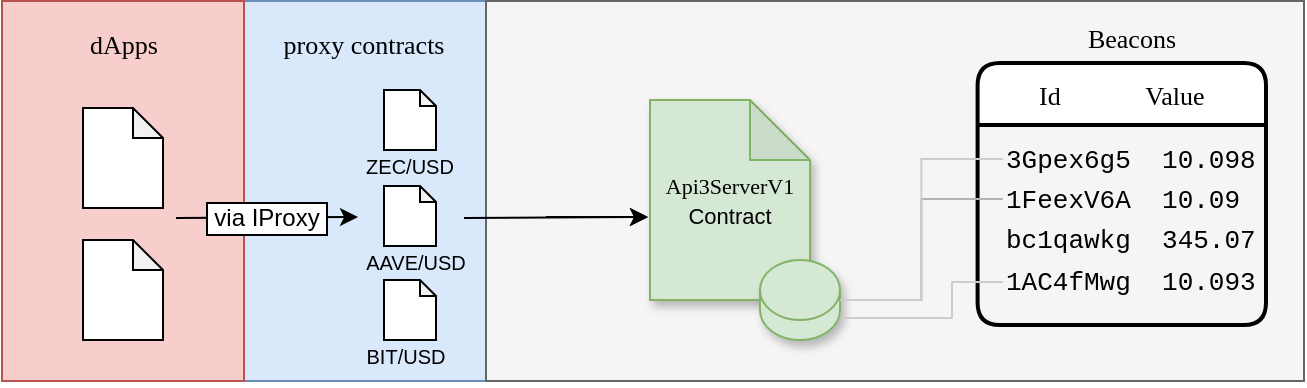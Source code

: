 <mxfile version="21.2.1" type="device">
  <diagram id="epeuK9tiZNhBeNn9xmnz" name="Page-1">
    <mxGraphModel dx="1090" dy="732" grid="1" gridSize="10" guides="1" tooltips="1" connect="1" arrows="1" fold="1" page="1" pageScale="1" pageWidth="850" pageHeight="1100" math="0" shadow="0">
      <root>
        <mxCell id="0" />
        <mxCell id="1" parent="0" />
        <mxCell id="opDAbmwSTZjlIk4SjYvQ-1" value="" style="rounded=0;whiteSpace=wrap;html=1;shadow=0;fillColor=#dae8fc;strokeColor=#6c8ebf;" parent="1" vertex="1">
          <mxGeometry x="150" y="11.5" width="121" height="190" as="geometry" />
        </mxCell>
        <mxCell id="NoRTqzh0vrnsL0sNOecZ-1" value="" style="rounded=0;whiteSpace=wrap;html=1;shadow=0;fillColor=#f5f5f5;fontColor=#333333;strokeColor=#666666;" parent="1" vertex="1">
          <mxGeometry x="271" y="11.5" width="409" height="190" as="geometry" />
        </mxCell>
        <mxCell id="NoRTqzh0vrnsL0sNOecZ-3" value="&lt;font style=&quot;font-size: 11px;&quot;&gt;&lt;font style=&quot;font-size: 11px;&quot; face=&quot;Verdana&quot;&gt;Api3ServerV1&lt;br&gt;&lt;/font&gt;Contract&lt;br&gt;&lt;/font&gt;" style="shape=note;whiteSpace=wrap;html=1;backgroundOutline=1;darkOpacity=0.05;shadow=1;fillColor=#d5e8d4;strokeColor=#82b366;" parent="1" vertex="1">
          <mxGeometry x="353" y="61" width="80" height="100" as="geometry" />
        </mxCell>
        <mxCell id="NoRTqzh0vrnsL0sNOecZ-5" value="" style="shape=cylinder3;whiteSpace=wrap;html=1;boundedLbl=1;backgroundOutline=1;size=15;shadow=1;fontSize=14;fillColor=#d5e8d4;strokeColor=#82b366;" parent="1" vertex="1">
          <mxGeometry x="408" y="141" width="40" height="40" as="geometry" />
        </mxCell>
        <mxCell id="NoRTqzh0vrnsL0sNOecZ-15" value="" style="shape=image;verticalLabelPosition=bottom;labelBackgroundColor=default;verticalAlign=top;aspect=fixed;imageAspect=0;image=/Users/warren/DEV/api3-docs/docs/.vuepress/public/img/Beacons-active.png;fontSize=12;" parent="1" vertex="1">
          <mxGeometry x="363" y="65" width="28" height="24.19" as="geometry" />
        </mxCell>
        <mxCell id="ZkRDXA1yUf4qdeJpZ-fq-1" value="Id             Value" style="swimlane;childLayout=stackLayout;horizontal=1;startSize=31;horizontalStack=0;rounded=1;fontSize=13;fontStyle=0;strokeWidth=2;resizeParent=0;resizeLast=1;shadow=0;dashed=0;align=center;arcSize=12;fontFamily=Verdana;" parent="1" vertex="1">
          <mxGeometry x="516.8" y="42.5" width="144.2" height="131" as="geometry">
            <mxRectangle x="385.8" y="100" width="90" height="30" as="alternateBounds" />
          </mxGeometry>
        </mxCell>
        <mxCell id="ZkRDXA1yUf4qdeJpZ-fq-2" value="&lt;font face=&quot;Verdana&quot; size=&quot;1&quot;&gt;&lt;span style=&quot;font-size: 13px&quot;&gt;Beacons&lt;/span&gt;&lt;/font&gt;" style="text;html=1;strokeColor=none;fillColor=none;align=center;verticalAlign=middle;whiteSpace=wrap;rounded=0;fontFamily=Courier New;" parent="1" vertex="1">
          <mxGeometry x="563.9" y="16" width="60" height="30" as="geometry" />
        </mxCell>
        <mxCell id="ZkRDXA1yUf4qdeJpZ-fq-3" value="&lt;span style=&quot;font-size: 13px&quot;&gt;3Gpex6g5&amp;nbsp; 10.098&lt;/span&gt;" style="text;html=1;strokeColor=none;fillColor=none;align=left;verticalAlign=middle;whiteSpace=wrap;rounded=0;fontFamily=Courier New;" parent="1" vertex="1">
          <mxGeometry x="529.4" y="80.5" width="129" height="20" as="geometry" />
        </mxCell>
        <mxCell id="ZkRDXA1yUf4qdeJpZ-fq-4" value="&lt;span style=&quot;font-size: 13px;&quot;&gt;1FeexV6A&amp;nbsp; 10.09&lt;/span&gt;" style="text;html=1;strokeColor=none;fillColor=none;align=left;verticalAlign=middle;whiteSpace=wrap;rounded=0;fontFamily=Courier New;" parent="1" vertex="1">
          <mxGeometry x="529.4" y="100.5" width="129" height="20" as="geometry" />
        </mxCell>
        <mxCell id="ZkRDXA1yUf4qdeJpZ-fq-5" value="&lt;span style=&quot;font-size: 13px;&quot;&gt;bc1qawkg&amp;nbsp; 345.07&lt;/span&gt;" style="text;html=1;strokeColor=none;fillColor=none;align=left;verticalAlign=middle;whiteSpace=wrap;rounded=0;fontFamily=Courier New;" parent="1" vertex="1">
          <mxGeometry x="529.4" y="120.5" width="129" height="20" as="geometry" />
        </mxCell>
        <mxCell id="ZkRDXA1yUf4qdeJpZ-fq-6" value="&lt;span style=&quot;font-size: 13px&quot;&gt;1AC4fMwg&amp;nbsp; 10.093&lt;/span&gt;" style="text;html=1;strokeColor=none;fillColor=none;align=left;verticalAlign=middle;whiteSpace=wrap;rounded=0;fontFamily=Courier New;" parent="1" vertex="1">
          <mxGeometry x="529.4" y="140.5" width="129" height="23" as="geometry" />
        </mxCell>
        <mxCell id="opDAbmwSTZjlIk4SjYvQ-2" value="&lt;font face=&quot;Verdana&quot; style=&quot;font-size: 13px&quot;&gt;proxy contracts&lt;/font&gt;" style="text;html=1;strokeColor=none;fillColor=none;align=center;verticalAlign=middle;whiteSpace=wrap;rounded=0;shadow=1;fontSize=14;" parent="1" vertex="1">
          <mxGeometry x="160" y="17.91" width="100" height="30" as="geometry" />
        </mxCell>
        <mxCell id="6esO2fqhmDVDHc8EEYSy-1" value="" style="endArrow=none;startArrow=classic;html=1;rounded=0;fontSize=11;endFill=0;" parent="1" edge="1">
          <mxGeometry width="50" height="50" relative="1" as="geometry">
            <mxPoint x="352" y="119.5" as="sourcePoint" />
            <mxPoint x="301" y="119.5" as="targetPoint" />
          </mxGeometry>
        </mxCell>
        <mxCell id="ZkRDXA1yUf4qdeJpZ-fq-15" style="edgeStyle=orthogonalEdgeStyle;rounded=0;orthogonalLoop=1;jettySize=auto;html=1;entryX=0;entryY=0.5;entryDx=0;entryDy=0;endArrow=none;endFill=0;strokeWidth=1;strokeColor=#B3B3B3;" parent="1" source="NoRTqzh0vrnsL0sNOecZ-5" target="ZkRDXA1yUf4qdeJpZ-fq-4" edge="1">
          <mxGeometry relative="1" as="geometry" />
        </mxCell>
        <mxCell id="ZkRDXA1yUf4qdeJpZ-fq-16" style="edgeStyle=orthogonalEdgeStyle;orthogonalLoop=1;jettySize=auto;html=1;entryX=0;entryY=0.5;entryDx=0;entryDy=0;rounded=0;endArrow=none;endFill=0;strokeWidth=1;strokeColor=#CCCCCC;" parent="1" source="NoRTqzh0vrnsL0sNOecZ-5" target="ZkRDXA1yUf4qdeJpZ-fq-3" edge="1">
          <mxGeometry relative="1" as="geometry" />
        </mxCell>
        <mxCell id="6esO2fqhmDVDHc8EEYSy-16" value="" style="endArrow=none;html=1;rounded=0;strokeColor=#CCCCCC;fontSize=11;entryX=0;entryY=0.5;entryDx=0;entryDy=0;edgeStyle=orthogonalEdgeStyle;" parent="1" target="ZkRDXA1yUf4qdeJpZ-fq-6" edge="1">
          <mxGeometry width="50" height="50" relative="1" as="geometry">
            <mxPoint x="450" y="170" as="sourcePoint" />
            <mxPoint x="525.4" y="152" as="targetPoint" />
            <Array as="points">
              <mxPoint x="504" y="170" />
              <mxPoint x="504" y="152" />
            </Array>
          </mxGeometry>
        </mxCell>
        <mxCell id="U5wOj4pyh9KZcdxf8Wzi-2" value="" style="shape=note;whiteSpace=wrap;html=1;backgroundOutline=1;darkOpacity=0.05;size=8;" parent="1" vertex="1">
          <mxGeometry x="220" y="56" width="26" height="30" as="geometry" />
        </mxCell>
        <mxCell id="U5wOj4pyh9KZcdxf8Wzi-3" value="" style="shape=note;whiteSpace=wrap;html=1;backgroundOutline=1;darkOpacity=0.05;size=8;" parent="1" vertex="1">
          <mxGeometry x="220" y="104" width="26" height="30" as="geometry" />
        </mxCell>
        <mxCell id="U5wOj4pyh9KZcdxf8Wzi-8" value="" style="shape=note;whiteSpace=wrap;html=1;backgroundOutline=1;darkOpacity=0.05;size=8;" parent="1" vertex="1">
          <mxGeometry x="220" y="151" width="26" height="30" as="geometry" />
        </mxCell>
        <mxCell id="U5wOj4pyh9KZcdxf8Wzi-9" value="&lt;font style=&quot;font-size: 10px;&quot;&gt;AAVE/USD&lt;/font&gt;" style="text;html=1;strokeColor=none;fillColor=none;align=center;verticalAlign=middle;whiteSpace=wrap;rounded=0;fontSize=7;" parent="1" vertex="1">
          <mxGeometry x="206" y="127" width="60" height="30" as="geometry" />
        </mxCell>
        <mxCell id="U5wOj4pyh9KZcdxf8Wzi-10" value="&lt;font style=&quot;font-size: 10px;&quot;&gt;ZEC/USD&lt;/font&gt;" style="text;html=1;strokeColor=none;fillColor=none;align=center;verticalAlign=middle;whiteSpace=wrap;rounded=0;fontSize=7;" parent="1" vertex="1">
          <mxGeometry x="203" y="78.5" width="60" height="30" as="geometry" />
        </mxCell>
        <mxCell id="U5wOj4pyh9KZcdxf8Wzi-11" value="&lt;font style=&quot;font-size: 10px;&quot;&gt;BIT/USD&lt;/font&gt;" style="text;html=1;strokeColor=none;fillColor=none;align=center;verticalAlign=middle;whiteSpace=wrap;rounded=0;fontSize=7;" parent="1" vertex="1">
          <mxGeometry x="201" y="174" width="60" height="30" as="geometry" />
        </mxCell>
        <mxCell id="U5wOj4pyh9KZcdxf8Wzi-12" value="" style="rounded=0;whiteSpace=wrap;html=1;shadow=0;fillColor=#f8cecc;strokeColor=#b85450;" parent="1" vertex="1">
          <mxGeometry x="29" y="11.5" width="121" height="190" as="geometry" />
        </mxCell>
        <mxCell id="U5wOj4pyh9KZcdxf8Wzi-13" value="&lt;font face=&quot;Verdana&quot; style=&quot;font-size: 13px&quot;&gt;dApps&lt;/font&gt;" style="text;html=1;strokeColor=none;fillColor=none;align=center;verticalAlign=middle;whiteSpace=wrap;rounded=0;shadow=1;fontSize=14;" parent="1" vertex="1">
          <mxGeometry x="39.5" y="17.91" width="100" height="30" as="geometry" />
        </mxCell>
        <mxCell id="U5wOj4pyh9KZcdxf8Wzi-14" value="" style="shape=note;whiteSpace=wrap;html=1;backgroundOutline=1;darkOpacity=0.05;fontSize=10;size=15;" parent="1" vertex="1">
          <mxGeometry x="69.5" y="65" width="40" height="50" as="geometry" />
        </mxCell>
        <mxCell id="U5wOj4pyh9KZcdxf8Wzi-15" value="" style="shape=note;whiteSpace=wrap;html=1;backgroundOutline=1;darkOpacity=0.05;fontSize=10;size=15;" parent="1" vertex="1">
          <mxGeometry x="69.5" y="131" width="40" height="50" as="geometry" />
        </mxCell>
        <mxCell id="bM4I_XrwsL3EjkVW_pNm-6" value="&lt;font style=&quot;font-size: 12px;&quot;&gt;&amp;nbsp;via IProxy&amp;nbsp;&lt;/font&gt;" style="endArrow=none;startArrow=classic;html=1;rounded=0;fontSize=11;endFill=0;labelBorderColor=default;" edge="1" parent="1">
          <mxGeometry x="0.011" width="50" height="50" relative="1" as="geometry">
            <mxPoint x="207" y="119.5" as="sourcePoint" />
            <mxPoint x="116" y="120" as="targetPoint" />
            <mxPoint as="offset" />
          </mxGeometry>
        </mxCell>
        <mxCell id="bM4I_XrwsL3EjkVW_pNm-9" value="" style="endArrow=none;startArrow=classic;html=1;rounded=0;fontSize=11;endFill=0;" edge="1" parent="1">
          <mxGeometry width="50" height="50" relative="1" as="geometry">
            <mxPoint x="352" y="119.5" as="sourcePoint" />
            <mxPoint x="260" y="120" as="targetPoint" />
          </mxGeometry>
        </mxCell>
      </root>
    </mxGraphModel>
  </diagram>
</mxfile>
